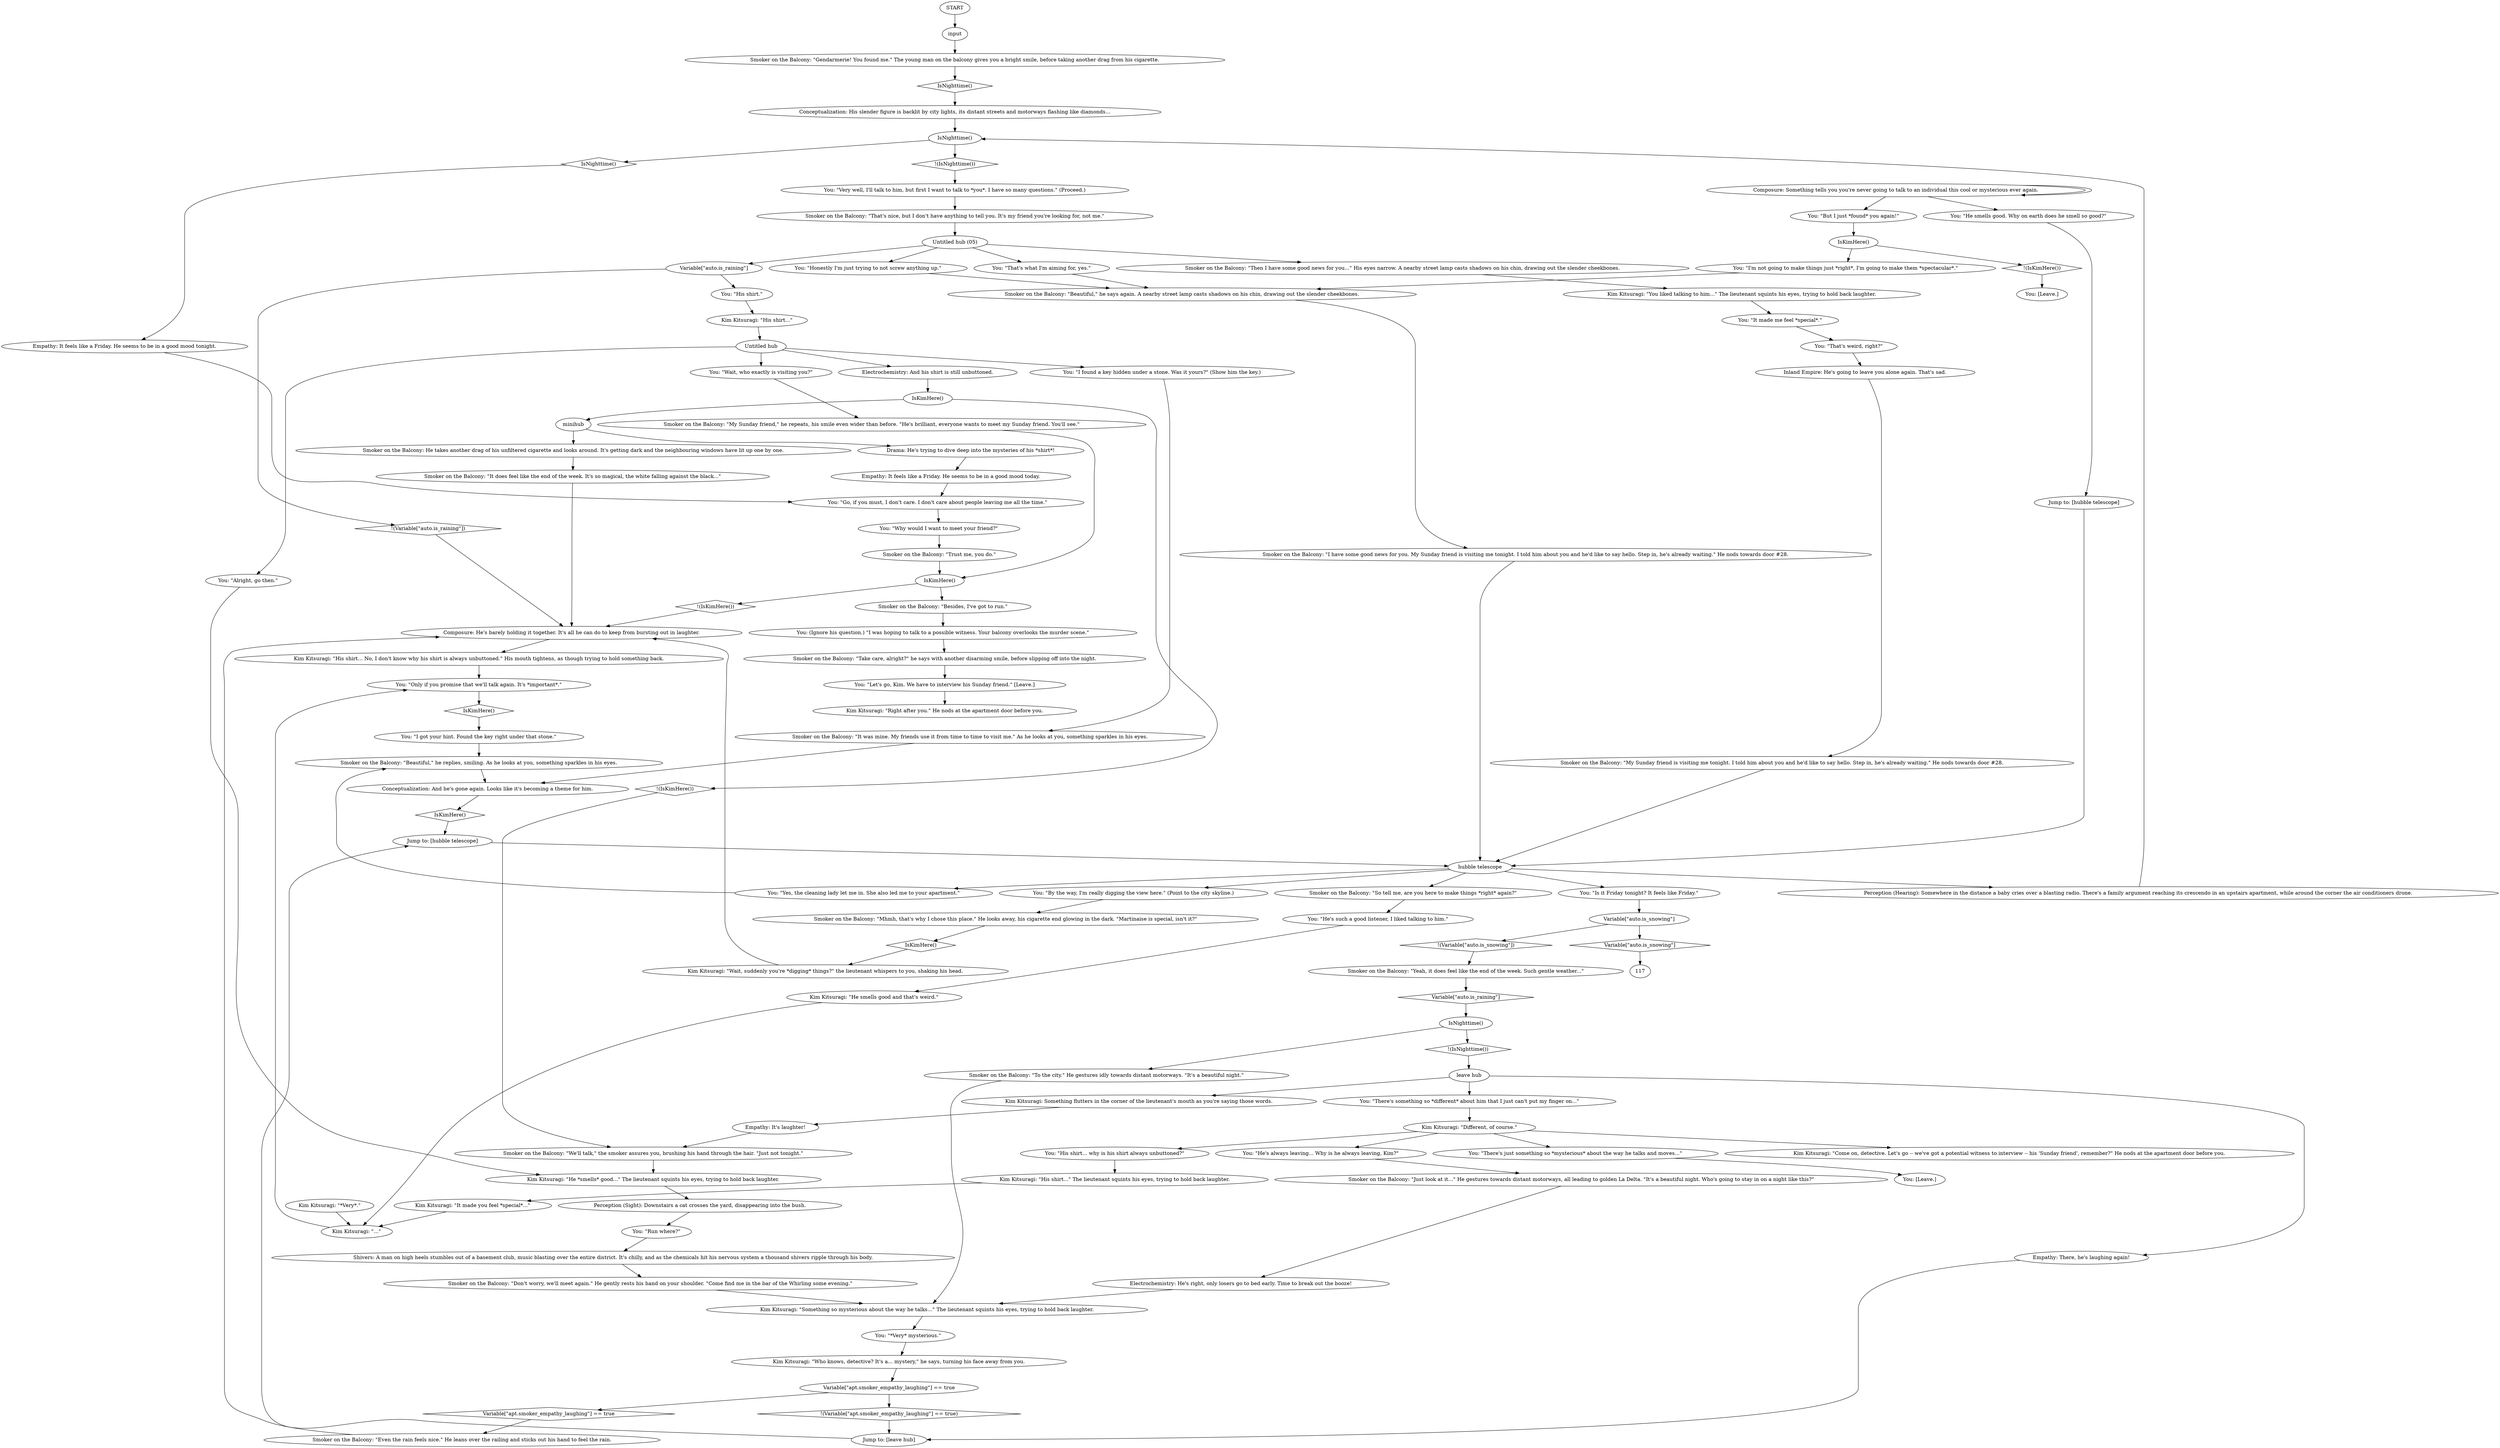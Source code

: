 # APT / SMOKER ON THE BALCONY
# Second meeting with the smoker on the balcony -- he's standing right in front of his apartment door, smoking.
# ==================================================
digraph G {
	  0 [label="START"];
	  1 [label="input"];
	  2 [label="You: \"That's what I'm aiming for, yes.\""];
	  3 [label="Smoker on the Balcony: \"I have some good news for you. My Sunday friend is visiting me tonight. I told him about you and he'd like to say hello. Step in, he's already waiting.\" He nods towards door #28."];
	  4 [label="You: \"I found a key hidden under a stone. Was it yours?\" (Show him the key.)"];
	  5 [label="hubble telescope"];
	  6 [label="You: \"It made me feel *special*.\""];
	  7 [label="You: \"*Very* mysterious.\""];
	  8 [label="Conceptualization: His slender figure is backlit by city lights, its distant streets and motorways flashing like diamonds..."];
	  9 [label="You: \"By the way, I'm really digging the view here.\" (Point to the city skyline.)"];
	  10 [label="IsNighttime()"];
	  11 [label="IsNighttime()", shape=diamond];
	  12 [label="!(IsNighttime())", shape=diamond];
	  13 [label="Jump to: [leave hub]"];
	  14 [label="Electrochemistry: He's right, only losers go to bed early. Time to break out the booze!"];
	  15 [label="Variable[\"auto.is_snowing\"]"];
	  16 [label="Variable[\"auto.is_snowing\"]", shape=diamond];
	  17 [label="!(Variable[\"auto.is_snowing\"])", shape=diamond];
	  18 [label="Smoker on the Balcony: \"It was mine. My friends use it from time to time to visit me.\" As he looks at you, something sparkles in his eyes."];
	  19 [label="Empathy: It feels like a Friday. He seems to be in a good mood tonight."];
	  20 [label="Kim Kitsuragi: \"His shirt...\" The lieutenant squints his eyes, trying to hold back laughter."];
	  21 [label="Kim Kitsuragi: \"...\""];
	  22 [label="You: \"Is it Friday tonight? It feels like Friday.\""];
	  23 [label="Smoker on the Balcony: \"That's nice, but I don't have anything to tell you. It's my friend you're looking for, not me.\""];
	  24 [label="Smoker on the Balcony: \"Gendarmerie! You found me.\" The young man on the balcony gives you a bright smile, before taking another drag from his cigarette."];
	  25 [label="Smoker on the Balcony: \"Beautiful,\" he replies, smiling. As he looks at you, something sparkles in his eyes."];
	  26 [label="You: \"There's something so *different* about him that I just can't put my finger on...\""];
	  27 [label="You: \"But I just *found* you again!\""];
	  28 [label="Smoker on the Balcony: \"Mhmh, that's why I chose this place.\" He looks away, his cigarette end glowing in the dark. \"Martinaise is special, isn't it?\""];
	  29 [label="Empathy: It's laughter!"];
	  30 [label="Smoker on the Balcony: \"Yeah, it does feel like the end of the week. Such gentle weather...\""];
	  31 [label="Kim Kitsuragi: \"Wait, suddenly you're *digging* things?\" the lieutenant whispers to you, shaking his head."];
	  32 [label="Smoker on the Balcony: \"My Sunday friend,\" he repeats, his smile even wider than before. \"He's brilliant, everyone wants to meet my Sunday friend. You'll see.\""];
	  33 [label="You: \"There's just something so *mysterious* about the way he talks and moves...\""];
	  34 [label="You: \"Honestly I'm just trying to not screw anything up.\""];
	  35 [label="Smoker on the Balcony: \"Beautiful,\" he says again. A nearby street lamp casts shadows on his chin, drawing out the slender cheekbones."];
	  36 [label="Kim Kitsuragi: \"His shirt...\""];
	  37 [label="You: [Leave.]"];
	  38 [label="Smoker on the Balcony: \"We'll talk,\" the smoker assures you, brushing his hand through the hair. \"Just not tonight.\""];
	  39 [label="Smoker on the Balcony: \"Trust me, you do.\""];
	  40 [label="Variable[\"apt.smoker_empathy_laughing\"] == true"];
	  41 [label="Variable[\"apt.smoker_empathy_laughing\"] == true", shape=diamond];
	  42 [label="!(Variable[\"apt.smoker_empathy_laughing\"] == true)", shape=diamond];
	  43 [label="Kim Kitsuragi: \"Different, of course.\""];
	  44 [label="You: \"His shirt... why is his shirt always unbuttoned?\""];
	  45 [label="Kim Kitsuragi: \"Right after you.\" He nods at the apartment door before you."];
	  46 [label="Kim Kitsuragi: \"*Very*.\""];
	  47 [label="Kim Kitsuragi: \"Who knows, detective? It's a... mystery,\" he says, turning his face away from you."];
	  48 [label="Smoker on the Balcony: \"Just look at it...\" He gestures towards distant motorways, all leading to golden La Delta. \"It's a beautiful night. Who's going to stay in on a night like this?\""];
	  49 [label="IsKimHere()"];
	  50 [label="IsKimHere()", shape=diamond];
	  51 [label="!(IsKimHere())", shape=diamond];
	  52 [label="You: \"I'm not going to make things just *right*, I'm going to make them *spectacular*.\""];
	  53 [label="Smoker on the Balcony: \"Then I have some good news for you...\" His eyes narrow. A nearby street lamp casts shadows on his chin, drawing out the slender cheekbones."];
	  54 [label="Smoker on the Balcony: \"Take care, alright?\" he says with another disarming smile, before slipping off into the night."];
	  55 [label="Kim Kitsuragi: \"He *smells* good...\" The lieutenant squints his eyes, trying to hold back laughter."];
	  56 [label="Jump to: [hubble telescope]"];
	  57 [label="IsKimHere()"];
	  58 [label="IsKimHere()", shape=diamond];
	  59 [label="!(IsKimHere())", shape=diamond];
	  60 [label="Smoker on the Balcony: \"Besides, I've got to run.\""];
	  61 [label="You: \"Run where?\""];
	  62 [label="You: \"He smells good. Why on earth does he smell so good?\""];
	  63 [label="Kim Kitsuragi: \"Come on, detective. Let's go -- we've got a potential witness to interview -- his 'Sunday friend', remember?\" He nods at the apartment door before you."];
	  64 [label="Kim Kitsuragi: \"His shirt... No, I don't know why his shirt is always unbuttoned.\" His mouth tightens, as though trying to hold something back."];
	  65 [label="Empathy: It feels like a Friday. He seems to be in a good mood today."];
	  66 [label="You: \"Very well, I'll talk to him, but first I want to talk to *you*. I have so many questions.\" (Proceed.)"];
	  67 [label="Perception (Hearing): Somewhere in the distance a baby cries over a blasting radio. There's a family argument reaching its crescendo in an upstairs apartment, while around the corner the air conditioners drone."];
	  68 [label="leave hub"];
	  69 [label="Jump to: [hubble telescope]"];
	  70 [label="Composure: He's barely holding it together. It's all he can do to keep from bursting out in laughter."];
	  71 [label="You: \"Only if you promise that we'll talk again. It's *important*.\""];
	  72 [label="Drama: He's trying to dive deep into the mysteries of his *shirt*!"];
	  73 [label="Untitled hub"];
	  74 [label="IsKimHere()"];
	  75 [label="IsKimHere()", shape=diamond];
	  76 [label="!(IsKimHere())", shape=diamond];
	  77 [label="minihub"];
	  78 [label="Smoker on the Balcony: \"Don't worry, we'll meet again.\" He gently rests his hand on your shoulder. \"Come find me in the bar of the Whirling some evening.\""];
	  79 [label="You: \"Why would I want to meet your friend?\""];
	  80 [label="Smoker on the Balcony: \"So tell me, are you here to make things *right* again?\""];
	  81 [label="Conceptualization: And he's gone again. Looks like it's becoming a theme for him."];
	  82 [label="You: \"Let's go, Kim. We have to interview his Sunday friend.\" [Leave.]"];
	  83 [label="Empathy: There, he's laughing again!"];
	  84 [label="Smoker on the Balcony: \"Even the rain feels nice.\" He leans over the railing and sticks out his hand to feel the rain."];
	  85 [label="IsNighttime()"];
	  86 [label="IsNighttime()", shape=diamond];
	  87 [label="!(IsNighttime())", shape=diamond];
	  88 [label="Smoker on the Balcony: \"To the city.\" He gestures idly towards distant motorways. \"It's a beautiful night.\""];
	  89 [label="Shivers: A man on high heels stumbles out of a basement club, music blasting over the entire district. It's chilly, and as the chemicals hit his nervous system a thousand shivers ripple through his body."];
	  90 [label="Kim Kitsuragi: \"Something so mysterious about the way he talks...\" The lieutenant squints his eyes, trying to hold back laughter."];
	  91 [label="You: [Leave.]"];
	  92 [label="You: \"Alright, go then.\""];
	  93 [label="Smoker on the Balcony: He takes another drag of his unfiltered cigarette and looks around. It's getting dark and the neighbouring windows have lit up one by one."];
	  94 [label="Untitled hub (05)"];
	  95 [label="You: \"He's such a good listener, I liked talking to him.\""];
	  96 [label="You: \"He's always leaving... Why is he always leaving, Kim?\""];
	  97 [label="Kim Kitsuragi: Something flutters in the corner of the lieutenant's mouth as you're saying those words."];
	  98 [label="You: \"I got your hint. Found the key right under that stone.\""];
	  99 [label="You: \"Wait, who exactly is visiting you?\""];
	  100 [label="You: \"Yes, the cleaning lady let me in. She also led me to your apartment.\""];
	  101 [label="Electrochemistry: And his shirt is still unbuttoned."];
	  102 [label="You: \"Go, if you must, I don't care. I don't care about people leaving me all the time.\""];
	  103 [label="Composure: Something tells you you're never going to talk to an individual this cool or mysterious ever again."];
	  104 [label="Smoker on the Balcony: \"My Sunday friend is visiting me tonight. I told him about you and he'd like to say hello. Step in, he's already waiting.\" He nods towards door #28."];
	  105 [label="Kim Kitsuragi: \"You liked talking to him...\" The lieutenant squints his eyes, trying to hold back laughter."];
	  106 [label="Kim Kitsuragi: \"He smells good and that's weird.\""];
	  107 [label="Inland Empire: He's going to leave you alone again. That's sad."];
	  108 [label="You: (Ignore his question.) \"I was hoping to talk to a possible witness. Your balcony overlooks the murder scene.\""];
	  109 [label="Variable[\"auto.is_raining\"]"];
	  110 [label="Variable[\"auto.is_raining\"]", shape=diamond];
	  111 [label="!(Variable[\"auto.is_raining\"])", shape=diamond];
	  112 [label="You: \"His shirt.\""];
	  113 [label="Kim Kitsuragi: \"It made you feel *special*...\""];
	  114 [label="You: \"That's weird, right?\""];
	  115 [label="Perception (Sight): Downstairs a cat crosses the yard, disappearing into the bush."];
	  116 [label="Smoker on the Balcony: \"It does feel like the end of the week. It's so magical, the white falling against the black...\""];
	  0 -> 1
	  1 -> 24
	  2 -> 35
	  3 -> 5
	  4 -> 18
	  5 -> 67
	  5 -> 100
	  5 -> 9
	  5 -> 80
	  5 -> 22
	  6 -> 114
	  7 -> 47
	  8 -> 10
	  9 -> 28
	  10 -> 11
	  10 -> 12
	  11 -> 19
	  12 -> 66
	  13 -> 69
	  14 -> 90
	  15 -> 16
	  15 -> 17
	  16 -> 117
	  17 -> 30
	  18 -> 81
	  19 -> 102
	  20 -> 113
	  21 -> 71
	  22 -> 15
	  23 -> 94
	  24 -> 86
	  25 -> 81
	  26 -> 43
	  27 -> 49
	  28 -> 58
	  29 -> 38
	  30 -> 110
	  31 -> 70
	  32 -> 57
	  33 -> 91
	  34 -> 35
	  35 -> 3
	  36 -> 73
	  38 -> 55
	  39 -> 57
	  40 -> 41
	  40 -> 42
	  41 -> 84
	  42 -> 13
	  43 -> 96
	  43 -> 33
	  43 -> 44
	  43 -> 63
	  44 -> 20
	  46 -> 21
	  47 -> 40
	  48 -> 14
	  49 -> 51
	  49 -> 52
	  50 -> 69
	  51 -> 37
	  52 -> 35
	  53 -> 105
	  54 -> 82
	  55 -> 115
	  56 -> 5
	  57 -> 59
	  57 -> 60
	  58 -> 31
	  59 -> 70
	  60 -> 108
	  61 -> 89
	  62 -> 56
	  64 -> 71
	  65 -> 102
	  66 -> 23
	  67 -> 10
	  68 -> 97
	  68 -> 26
	  68 -> 83
	  69 -> 5
	  70 -> 64
	  71 -> 75
	  72 -> 65
	  73 -> 99
	  73 -> 4
	  73 -> 101
	  73 -> 92
	  74 -> 76
	  74 -> 77
	  75 -> 98
	  76 -> 38
	  77 -> 72
	  77 -> 93
	  78 -> 90
	  79 -> 39
	  80 -> 95
	  81 -> 50
	  82 -> 45
	  83 -> 13
	  84 -> 70
	  85 -> 88
	  85 -> 87
	  86 -> 8
	  87 -> 68
	  88 -> 90
	  89 -> 78
	  90 -> 7
	  92 -> 55
	  93 -> 116
	  94 -> 2
	  94 -> 109
	  94 -> 34
	  94 -> 53
	  95 -> 106
	  96 -> 48
	  97 -> 29
	  98 -> 25
	  99 -> 32
	  100 -> 25
	  101 -> 74
	  102 -> 79
	  103 -> 27
	  103 -> 62
	  103 -> 103
	  104 -> 5
	  105 -> 6
	  106 -> 21
	  107 -> 104
	  108 -> 54
	  109 -> 112
	  109 -> 111
	  110 -> 85
	  111 -> 70
	  112 -> 36
	  113 -> 21
	  114 -> 107
	  115 -> 61
	  116 -> 70
}

